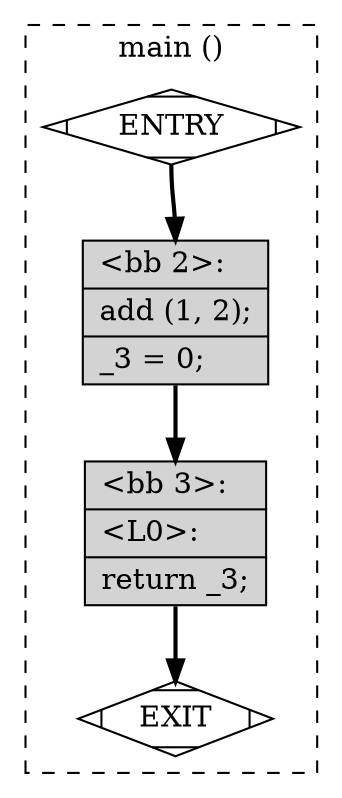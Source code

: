 digraph "file_generati/fdump-tree/-main.cpp.021t.ssa" {
overlap=false;
subgraph "cluster_main" {
	style="dashed";
	color="black";
	label="main ()";
	fn_1988_basic_block_0 [shape=Mdiamond,style=filled,fillcolor=white,label="ENTRY"];

	fn_1988_basic_block_1 [shape=Mdiamond,style=filled,fillcolor=white,label="EXIT"];

	fn_1988_basic_block_2 [shape=record,style=filled,fillcolor=lightgrey,label="{\<bb\ 2\>:\l\
|add\ (1,\ 2);\l\
|_3\ =\ 0;\l\
}"];

	fn_1988_basic_block_3 [shape=record,style=filled,fillcolor=lightgrey,label="{\<bb\ 3\>:\l\
|\<L0\>:\l\
|return\ _3;\l\
}"];

	fn_1988_basic_block_0:s -> fn_1988_basic_block_2:n [style="solid,bold",color=black,weight=100,constraint=true];
	fn_1988_basic_block_2:s -> fn_1988_basic_block_3:n [style="solid,bold",color=black,weight=100,constraint=true];
	fn_1988_basic_block_3:s -> fn_1988_basic_block_1:n [style="solid,bold",color=black,weight=10,constraint=true];
	fn_1988_basic_block_0:s -> fn_1988_basic_block_1:n [style="invis",constraint=true];
}
}
